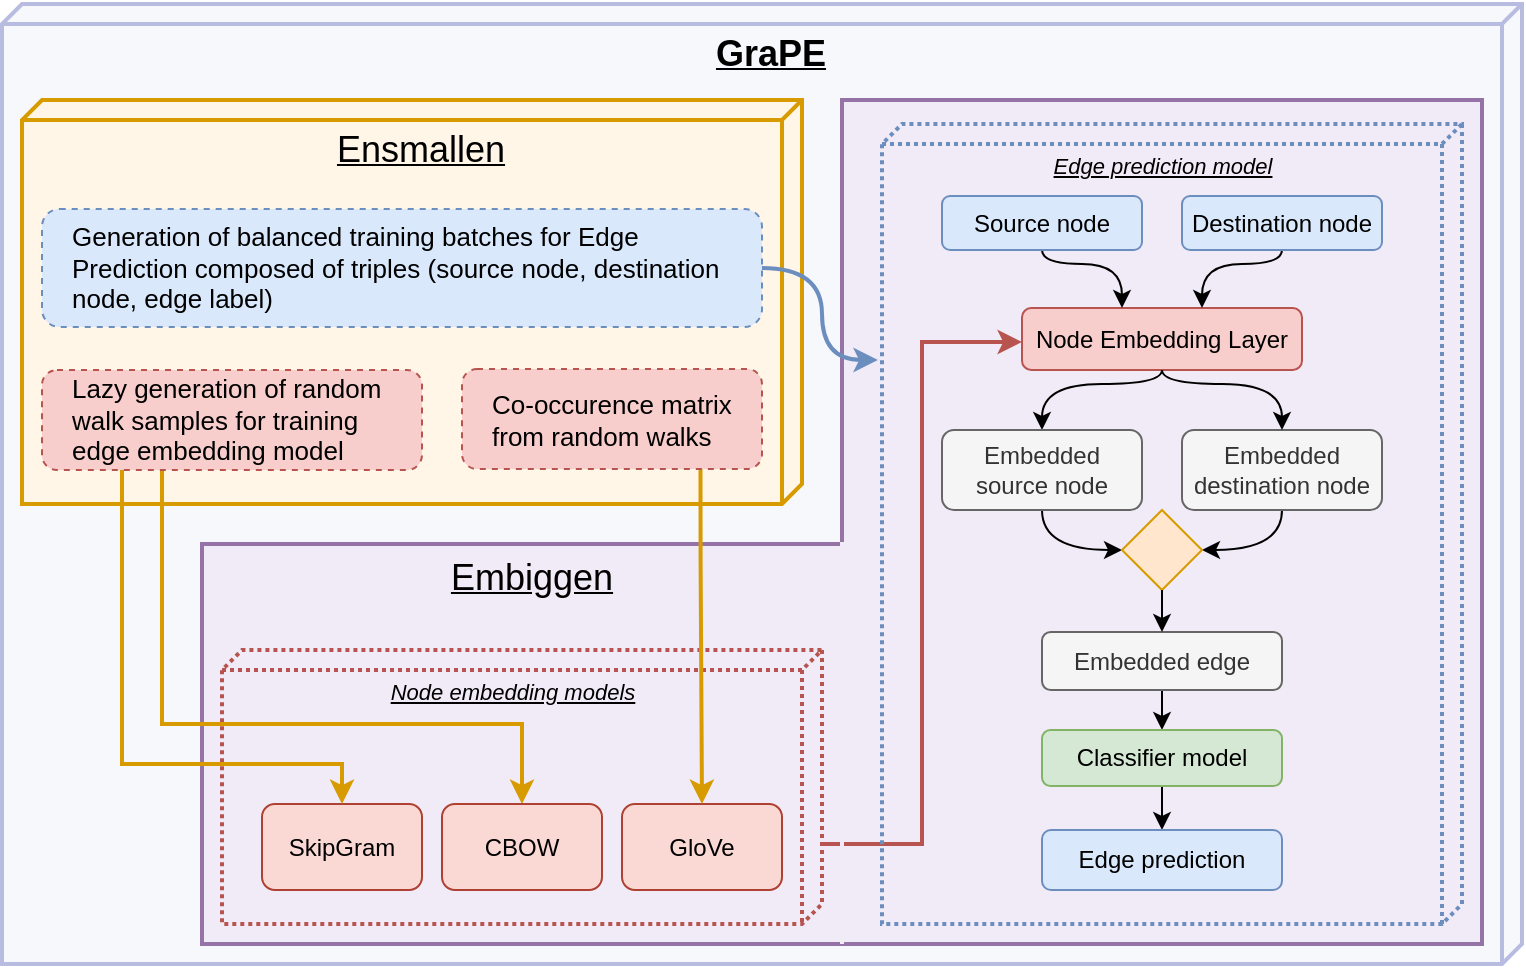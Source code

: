 <mxfile version="14.1.8" type="device"><diagram id="RaF_LecGEWQiuDLSxsRR" name="Pagina-1"><mxGraphModel dx="1722" dy="621" grid="1" gridSize="10" guides="1" tooltips="1" connect="1" arrows="1" fold="1" page="1" pageScale="1" pageWidth="827" pageHeight="1169" math="1" shadow="0"><root><mxCell id="0"/><mxCell id="1" parent="0"/><mxCell id="gN3LzosUdhocvaVCUTPZ-45" value="&lt;font style=&quot;font-size: 18px&quot;&gt;&lt;b&gt;GraPE&lt;/b&gt;&lt;/font&gt;" style="verticalAlign=top;align=center;spacingTop=8;spacingLeft=20;spacingRight=12;shape=cube;size=10;direction=south;fontStyle=4;html=1;strokeWidth=2;fillColor=#F7F8FC;strokeColor=#B8BCE0;" vertex="1" parent="1"><mxGeometry x="-360" y="90" width="760" height="480" as="geometry"/></mxCell><mxCell id="gN3LzosUdhocvaVCUTPZ-41" value="&lt;span style=&quot;font-size: 18px&quot;&gt;&lt;u&gt;Embiggen&lt;/u&gt;&lt;/span&gt;" style="rounded=0;whiteSpace=wrap;html=1;strokeColor=#9673a6;strokeWidth=2;align=center;verticalAlign=top;fillColor=#F0EBF7;" vertex="1" parent="1"><mxGeometry x="-260" y="360" width="330" height="200" as="geometry"/></mxCell><mxCell id="gN3LzosUdhocvaVCUTPZ-42" value="" style="rounded=0;whiteSpace=wrap;html=1;strokeColor=#9673a6;strokeWidth=2;align=left;fillColor=#F0EBF7;" vertex="1" parent="1"><mxGeometry x="60" y="138" width="320" height="422" as="geometry"/></mxCell><mxCell id="gN3LzosUdhocvaVCUTPZ-31" style="edgeStyle=orthogonalEdgeStyle;rounded=0;orthogonalLoop=1;jettySize=auto;html=1;strokeColor=#b85450;strokeWidth=2;elbow=vertical;fillColor=#f8cecc;" edge="1" parent="1" source="gN3LzosUdhocvaVCUTPZ-12" target="HHrOs4BSCK1QE4TNcTQm-1"><mxGeometry relative="1" as="geometry"><Array as="points"><mxPoint x="100" y="510"/><mxPoint x="100" y="259"/></Array></mxGeometry></mxCell><mxCell id="gN3LzosUdhocvaVCUTPZ-12" value="&lt;font style=&quot;font-size: 11px&quot;&gt;&lt;i&gt;Node embedding models&lt;/i&gt;&lt;/font&gt;" style="verticalAlign=top;align=center;spacingTop=8;spacingLeft=2;spacingRight=12;shape=cube;size=10;direction=south;fontStyle=4;html=1;strokeWidth=2;strokeColor=#b85450;fillColor=none;fontSize=11;dashed=1;dashPattern=1 1;" vertex="1" parent="1"><mxGeometry x="-250" y="413" width="300" height="137" as="geometry"/></mxCell><mxCell id="kb7pzyMCWIndIaq_L3P6-28" value="&lt;font style=&quot;font-size: 11px&quot;&gt;&lt;i&gt;Edge prediction model&lt;/i&gt;&lt;/font&gt;" style="verticalAlign=top;align=center;spacingTop=8;spacingLeft=2;spacingRight=12;shape=cube;size=10;direction=south;fontStyle=4;html=1;strokeWidth=2;fontSize=11;dashed=1;dashPattern=1 1;strokeColor=#6c8ebf;fillColor=none;" parent="1" vertex="1"><mxGeometry x="80" y="150" width="290" height="400" as="geometry"/></mxCell><mxCell id="kb7pzyMCWIndIaq_L3P6-25" value="&lt;font style=&quot;font-size: 18px&quot;&gt;Ensmallen&lt;/font&gt;" style="verticalAlign=top;align=center;spacingTop=8;spacingLeft=20;spacingRight=12;shape=cube;size=10;direction=south;fontStyle=4;html=1;strokeColor=#d79b00;strokeWidth=2;fillColor=#FFF6E8;" parent="1" vertex="1"><mxGeometry x="-350" y="138" width="390" height="202" as="geometry"/></mxCell><mxCell id="gN3LzosUdhocvaVCUTPZ-26" style="edgeStyle=orthogonalEdgeStyle;curved=1;rounded=0;orthogonalLoop=1;jettySize=auto;html=1;strokeColor=#6c8ebf;strokeWidth=2;fillColor=#dae8fc;entryX=0.295;entryY=1.007;entryDx=0;entryDy=0;entryPerimeter=0;" edge="1" parent="1" source="kb7pzyMCWIndIaq_L3P6-32" target="kb7pzyMCWIndIaq_L3P6-28"><mxGeometry relative="1" as="geometry"><mxPoint x="78" y="299" as="targetPoint"/></mxGeometry></mxCell><mxCell id="kb7pzyMCWIndIaq_L3P6-32" value="&lt;span style=&quot;font-family: &amp;#34;helvetica&amp;#34; ; font-size: 13px&quot;&gt;Generation of balanced training batches for Edge Prediction composed of triples (source node, destination node, edge label)&lt;/span&gt;" style="rounded=1;whiteSpace=wrap;html=1;dashed=1;strokeColor=#6c8ebf;strokeWidth=1;fillColor=#dae8fc;align=left;spacingLeft=13;verticalAlign=middle;spacingRight=13;" parent="1" vertex="1"><mxGeometry x="-340" y="192.5" width="360" height="59" as="geometry"/></mxCell><mxCell id="HHrOs4BSCK1QE4TNcTQm-7" style="edgeStyle=orthogonalEdgeStyle;curved=1;rounded=0;orthogonalLoop=1;jettySize=auto;html=1;fillColor=#d5e8d4;entryX=0.5;entryY=0;entryDx=0;entryDy=0;" parent="1" source="HHrOs4BSCK1QE4TNcTQm-1" target="kb7pzyMCWIndIaq_L3P6-2" edge="1"><mxGeometry relative="1" as="geometry"><Array as="points"><mxPoint x="220" y="280"/><mxPoint x="160" y="280"/></Array></mxGeometry></mxCell><mxCell id="HHrOs4BSCK1QE4TNcTQm-1" value="Node Embedding Layer" style="rounded=1;whiteSpace=wrap;html=1;fillColor=#f8cecc;strokeColor=#b85450;" parent="1" vertex="1"><mxGeometry x="150" y="242" width="140" height="31" as="geometry"/></mxCell><mxCell id="HHrOs4BSCK1QE4TNcTQm-4" style="edgeStyle=orthogonalEdgeStyle;rounded=0;orthogonalLoop=1;jettySize=auto;html=1;curved=1;fillColor=#f5f5f5;exitX=0.5;exitY=1;exitDx=0;exitDy=0;" parent="1" source="HHrOs4BSCK1QE4TNcTQm-2" target="HHrOs4BSCK1QE4TNcTQm-1" edge="1"><mxGeometry relative="1" as="geometry"><Array as="points"><mxPoint x="160" y="220"/><mxPoint x="200" y="220"/></Array></mxGeometry></mxCell><mxCell id="HHrOs4BSCK1QE4TNcTQm-2" value="Source node" style="rounded=1;whiteSpace=wrap;html=1;fillColor=#dae8fc;strokeColor=#6c8ebf;" parent="1" vertex="1"><mxGeometry x="110" y="186" width="100" height="27" as="geometry"/></mxCell><mxCell id="HHrOs4BSCK1QE4TNcTQm-5" style="edgeStyle=orthogonalEdgeStyle;rounded=0;orthogonalLoop=1;jettySize=auto;html=1;curved=1;fillColor=#f5f5f5;" parent="1" source="HHrOs4BSCK1QE4TNcTQm-3" target="HHrOs4BSCK1QE4TNcTQm-1" edge="1"><mxGeometry relative="1" as="geometry"><Array as="points"><mxPoint x="280" y="220"/><mxPoint x="240" y="220"/></Array></mxGeometry></mxCell><mxCell id="HHrOs4BSCK1QE4TNcTQm-3" value="Destination node" style="rounded=1;whiteSpace=wrap;html=1;fillColor=#dae8fc;strokeColor=#6c8ebf;" parent="1" vertex="1"><mxGeometry x="230" y="186" width="100" height="27" as="geometry"/></mxCell><mxCell id="HHrOs4BSCK1QE4TNcTQm-14" style="edgeStyle=orthogonalEdgeStyle;curved=1;rounded=0;orthogonalLoop=1;jettySize=auto;html=1;fillColor=#ffe6cc;" parent="1" source="HHrOs4BSCK1QE4TNcTQm-6" target="HHrOs4BSCK1QE4TNcTQm-13" edge="1"><mxGeometry relative="1" as="geometry"/></mxCell><mxCell id="HHrOs4BSCK1QE4TNcTQm-6" value="Embedded edge" style="rounded=1;whiteSpace=wrap;html=1;fillColor=#f5f5f5;strokeColor=#666666;fontColor=#333333;" parent="1" vertex="1"><mxGeometry x="160" y="404" width="120" height="29" as="geometry"/></mxCell><mxCell id="gN3LzosUdhocvaVCUTPZ-3" style="edgeStyle=orthogonalEdgeStyle;curved=1;rounded=0;orthogonalLoop=1;jettySize=auto;html=1;" edge="1" parent="1" source="HHrOs4BSCK1QE4TNcTQm-13" target="kb7pzyMCWIndIaq_L3P6-22"><mxGeometry relative="1" as="geometry"/></mxCell><mxCell id="HHrOs4BSCK1QE4TNcTQm-13" value="Classifier model" style="rounded=1;whiteSpace=wrap;html=1;fillColor=#d5e8d4;strokeColor=#82b366;" parent="1" vertex="1"><mxGeometry x="160" y="453" width="120" height="28" as="geometry"/></mxCell><mxCell id="gN3LzosUdhocvaVCUTPZ-1" style="edgeStyle=orthogonalEdgeStyle;curved=1;rounded=0;orthogonalLoop=1;jettySize=auto;html=1;entryX=0;entryY=0.5;entryDx=0;entryDy=0;" edge="1" parent="1" source="kb7pzyMCWIndIaq_L3P6-2" target="kb7pzyMCWIndIaq_L3P6-12"><mxGeometry relative="1" as="geometry"/></mxCell><mxCell id="kb7pzyMCWIndIaq_L3P6-2" value="Embedded&lt;br&gt;source node" style="rounded=1;whiteSpace=wrap;html=1;fillColor=#f5f5f5;strokeColor=#666666;fontColor=#333333;" parent="1" vertex="1"><mxGeometry x="110" y="303" width="100" height="40" as="geometry"/></mxCell><mxCell id="gN3LzosUdhocvaVCUTPZ-2" style="edgeStyle=orthogonalEdgeStyle;curved=1;rounded=0;orthogonalLoop=1;jettySize=auto;html=1;entryX=1;entryY=0.5;entryDx=0;entryDy=0;" edge="1" parent="1" source="kb7pzyMCWIndIaq_L3P6-3" target="kb7pzyMCWIndIaq_L3P6-12"><mxGeometry relative="1" as="geometry"/></mxCell><mxCell id="kb7pzyMCWIndIaq_L3P6-3" value="Embedded destination node" style="rounded=1;whiteSpace=wrap;html=1;fillColor=#f5f5f5;strokeColor=#666666;fontColor=#333333;" parent="1" vertex="1"><mxGeometry x="230" y="303" width="100" height="40" as="geometry"/></mxCell><mxCell id="kb7pzyMCWIndIaq_L3P6-6" style="edgeStyle=orthogonalEdgeStyle;rounded=0;orthogonalLoop=1;jettySize=auto;html=1;curved=1;fillColor=#d5e8d4;exitX=0.5;exitY=1;exitDx=0;exitDy=0;" parent="1" source="HHrOs4BSCK1QE4TNcTQm-1" target="kb7pzyMCWIndIaq_L3P6-3" edge="1"><mxGeometry relative="1" as="geometry"><mxPoint x="460" y="236" as="sourcePoint"/><mxPoint x="540" y="276" as="targetPoint"/><Array as="points"><mxPoint x="220" y="280"/><mxPoint x="280" y="280"/></Array></mxGeometry></mxCell><mxCell id="kb7pzyMCWIndIaq_L3P6-12" value="" style="shape=rhombus;html=1;verticalLabelPosition=top;verticalAlignment=bottom;fillColor=#ffe6cc;strokeColor=#d79b00;" parent="1" vertex="1"><mxGeometry x="200" y="343" width="40" height="40" as="geometry"/></mxCell><mxCell id="kb7pzyMCWIndIaq_L3P6-16" value="" style="endArrow=classic;html=1;exitX=0.5;exitY=1;exitDx=0;exitDy=0;" parent="1" source="kb7pzyMCWIndIaq_L3P6-12" target="HHrOs4BSCK1QE4TNcTQm-6" edge="1"><mxGeometry width="50" height="50" relative="1" as="geometry"><mxPoint x="740" y="417" as="sourcePoint"/><mxPoint x="790" y="367" as="targetPoint"/></mxGeometry></mxCell><mxCell id="kb7pzyMCWIndIaq_L3P6-22" value="Edge prediction" style="rounded=1;whiteSpace=wrap;html=1;fillColor=#dae8fc;strokeColor=#6c8ebf;" parent="1" vertex="1"><mxGeometry x="160" y="503" width="120" height="30" as="geometry"/></mxCell><mxCell id="gN3LzosUdhocvaVCUTPZ-34" style="edgeStyle=orthogonalEdgeStyle;rounded=0;orthogonalLoop=1;jettySize=auto;html=1;strokeColor=#d79b00;strokeWidth=2;fillColor=#ffe6cc;" edge="1" parent="1" source="kb7pzyMCWIndIaq_L3P6-33" target="gN3LzosUdhocvaVCUTPZ-9"><mxGeometry relative="1" as="geometry"><Array as="points"><mxPoint x="-280" y="450"/><mxPoint x="-100" y="450"/></Array></mxGeometry></mxCell><mxCell id="kb7pzyMCWIndIaq_L3P6-33" value="&lt;span style=&quot;font-size: 13px ; text-align: center&quot;&gt;Lazy generation of random walk samples for training edge embedding model&lt;/span&gt;" style="rounded=1;whiteSpace=wrap;html=1;dashed=1;strokeColor=#b85450;strokeWidth=1;fillColor=#f8cecc;align=left;spacingLeft=13;spacingRight=13;" parent="1" vertex="1"><mxGeometry x="-340" y="273" width="190" height="50" as="geometry"/></mxCell><mxCell id="gN3LzosUdhocvaVCUTPZ-9" value="CBOW" style="rounded=1;whiteSpace=wrap;html=1;fillColor=#fad9d5;strokeColor=#ae4132;" vertex="1" parent="1"><mxGeometry x="-140" y="490" width="80" height="43" as="geometry"/></mxCell><mxCell id="gN3LzosUdhocvaVCUTPZ-10" value="GloVe&lt;span style=&quot;color: rgba(0 , 0 , 0 , 0) ; font-family: monospace ; font-size: 0px&quot;&gt;%3CmxGraphModel%3E%3Croot%3E%3CmxCell%20id%3D%220%22%2F%3E%3CmxCell%20id%3D%221%22%20parent%3D%220%22%2F%3E%3CmxCell%20id%3D%222%22%20value%3D%22CBOW%22%20style%3D%22rounded%3D0%3BwhiteSpace%3Dwrap%3Bhtml%3D1%3B%22%20vertex%3D%221%22%20parent%3D%221%22%3E%3CmxGeometry%20x%3D%22120%22%20y%3D%22260%22%20width%3D%2250%22%20height%3D%2222%22%20as%3D%22geometry%22%2F%3E%3C%2FmxCell%3E%3C%2Froot%3E%3C%2FmxGraphModel%3E&lt;/span&gt;" style="rounded=1;whiteSpace=wrap;html=1;fillColor=#fad9d5;strokeColor=#ae4132;" vertex="1" parent="1"><mxGeometry x="-50" y="490" width="80" height="43" as="geometry"/></mxCell><mxCell id="gN3LzosUdhocvaVCUTPZ-11" value="SkipGram" style="rounded=1;whiteSpace=wrap;html=1;fillColor=#fad9d5;strokeColor=#ae4132;" vertex="1" parent="1"><mxGeometry x="-230" y="490" width="80" height="43" as="geometry"/></mxCell><mxCell id="gN3LzosUdhocvaVCUTPZ-36" style="edgeStyle=orthogonalEdgeStyle;rounded=0;orthogonalLoop=1;jettySize=auto;html=1;strokeColor=#d79b00;strokeWidth=2;exitX=0.795;exitY=0.979;exitDx=0;exitDy=0;exitPerimeter=0;fillColor=#ffe6cc;" edge="1" parent="1" source="gN3LzosUdhocvaVCUTPZ-28" target="gN3LzosUdhocvaVCUTPZ-10"><mxGeometry relative="1" as="geometry"><mxPoint x="-19.95" y="369" as="sourcePoint"/><Array as="points"><mxPoint x="-11" y="369"/><mxPoint x="-10" y="369"/></Array></mxGeometry></mxCell><mxCell id="gN3LzosUdhocvaVCUTPZ-28" value="&lt;span style=&quot;font-size: 13px&quot;&gt;Co-occurence matrix from random walks&lt;/span&gt;" style="rounded=1;whiteSpace=wrap;html=1;dashed=1;strokeColor=#b85450;strokeWidth=1;fillColor=#f8cecc;align=left;spacingLeft=13;spacingRight=13;" vertex="1" parent="1"><mxGeometry x="-130" y="272.5" width="150" height="50" as="geometry"/></mxCell><mxCell id="gN3LzosUdhocvaVCUTPZ-35" style="edgeStyle=orthogonalEdgeStyle;rounded=0;orthogonalLoop=1;jettySize=auto;html=1;strokeColor=#d79b00;strokeWidth=2;fillColor=#ffe6cc;" edge="1" parent="1" source="kb7pzyMCWIndIaq_L3P6-33" target="gN3LzosUdhocvaVCUTPZ-11"><mxGeometry relative="1" as="geometry"><mxPoint x="-300" y="400" as="sourcePoint"/><mxPoint x="-250" y="515" as="targetPoint"/><Array as="points"><mxPoint x="-300" y="470"/><mxPoint x="-190" y="470"/></Array></mxGeometry></mxCell><mxCell id="gN3LzosUdhocvaVCUTPZ-43" value="" style="endArrow=none;html=1;strokeWidth=2;strokeColor=#F0EBF7;" edge="1" parent="1"><mxGeometry width="50" height="50" relative="1" as="geometry"><mxPoint x="60" y="359" as="sourcePoint"/><mxPoint x="60" y="560" as="targetPoint"/></mxGeometry></mxCell></root></mxGraphModel></diagram></mxfile>